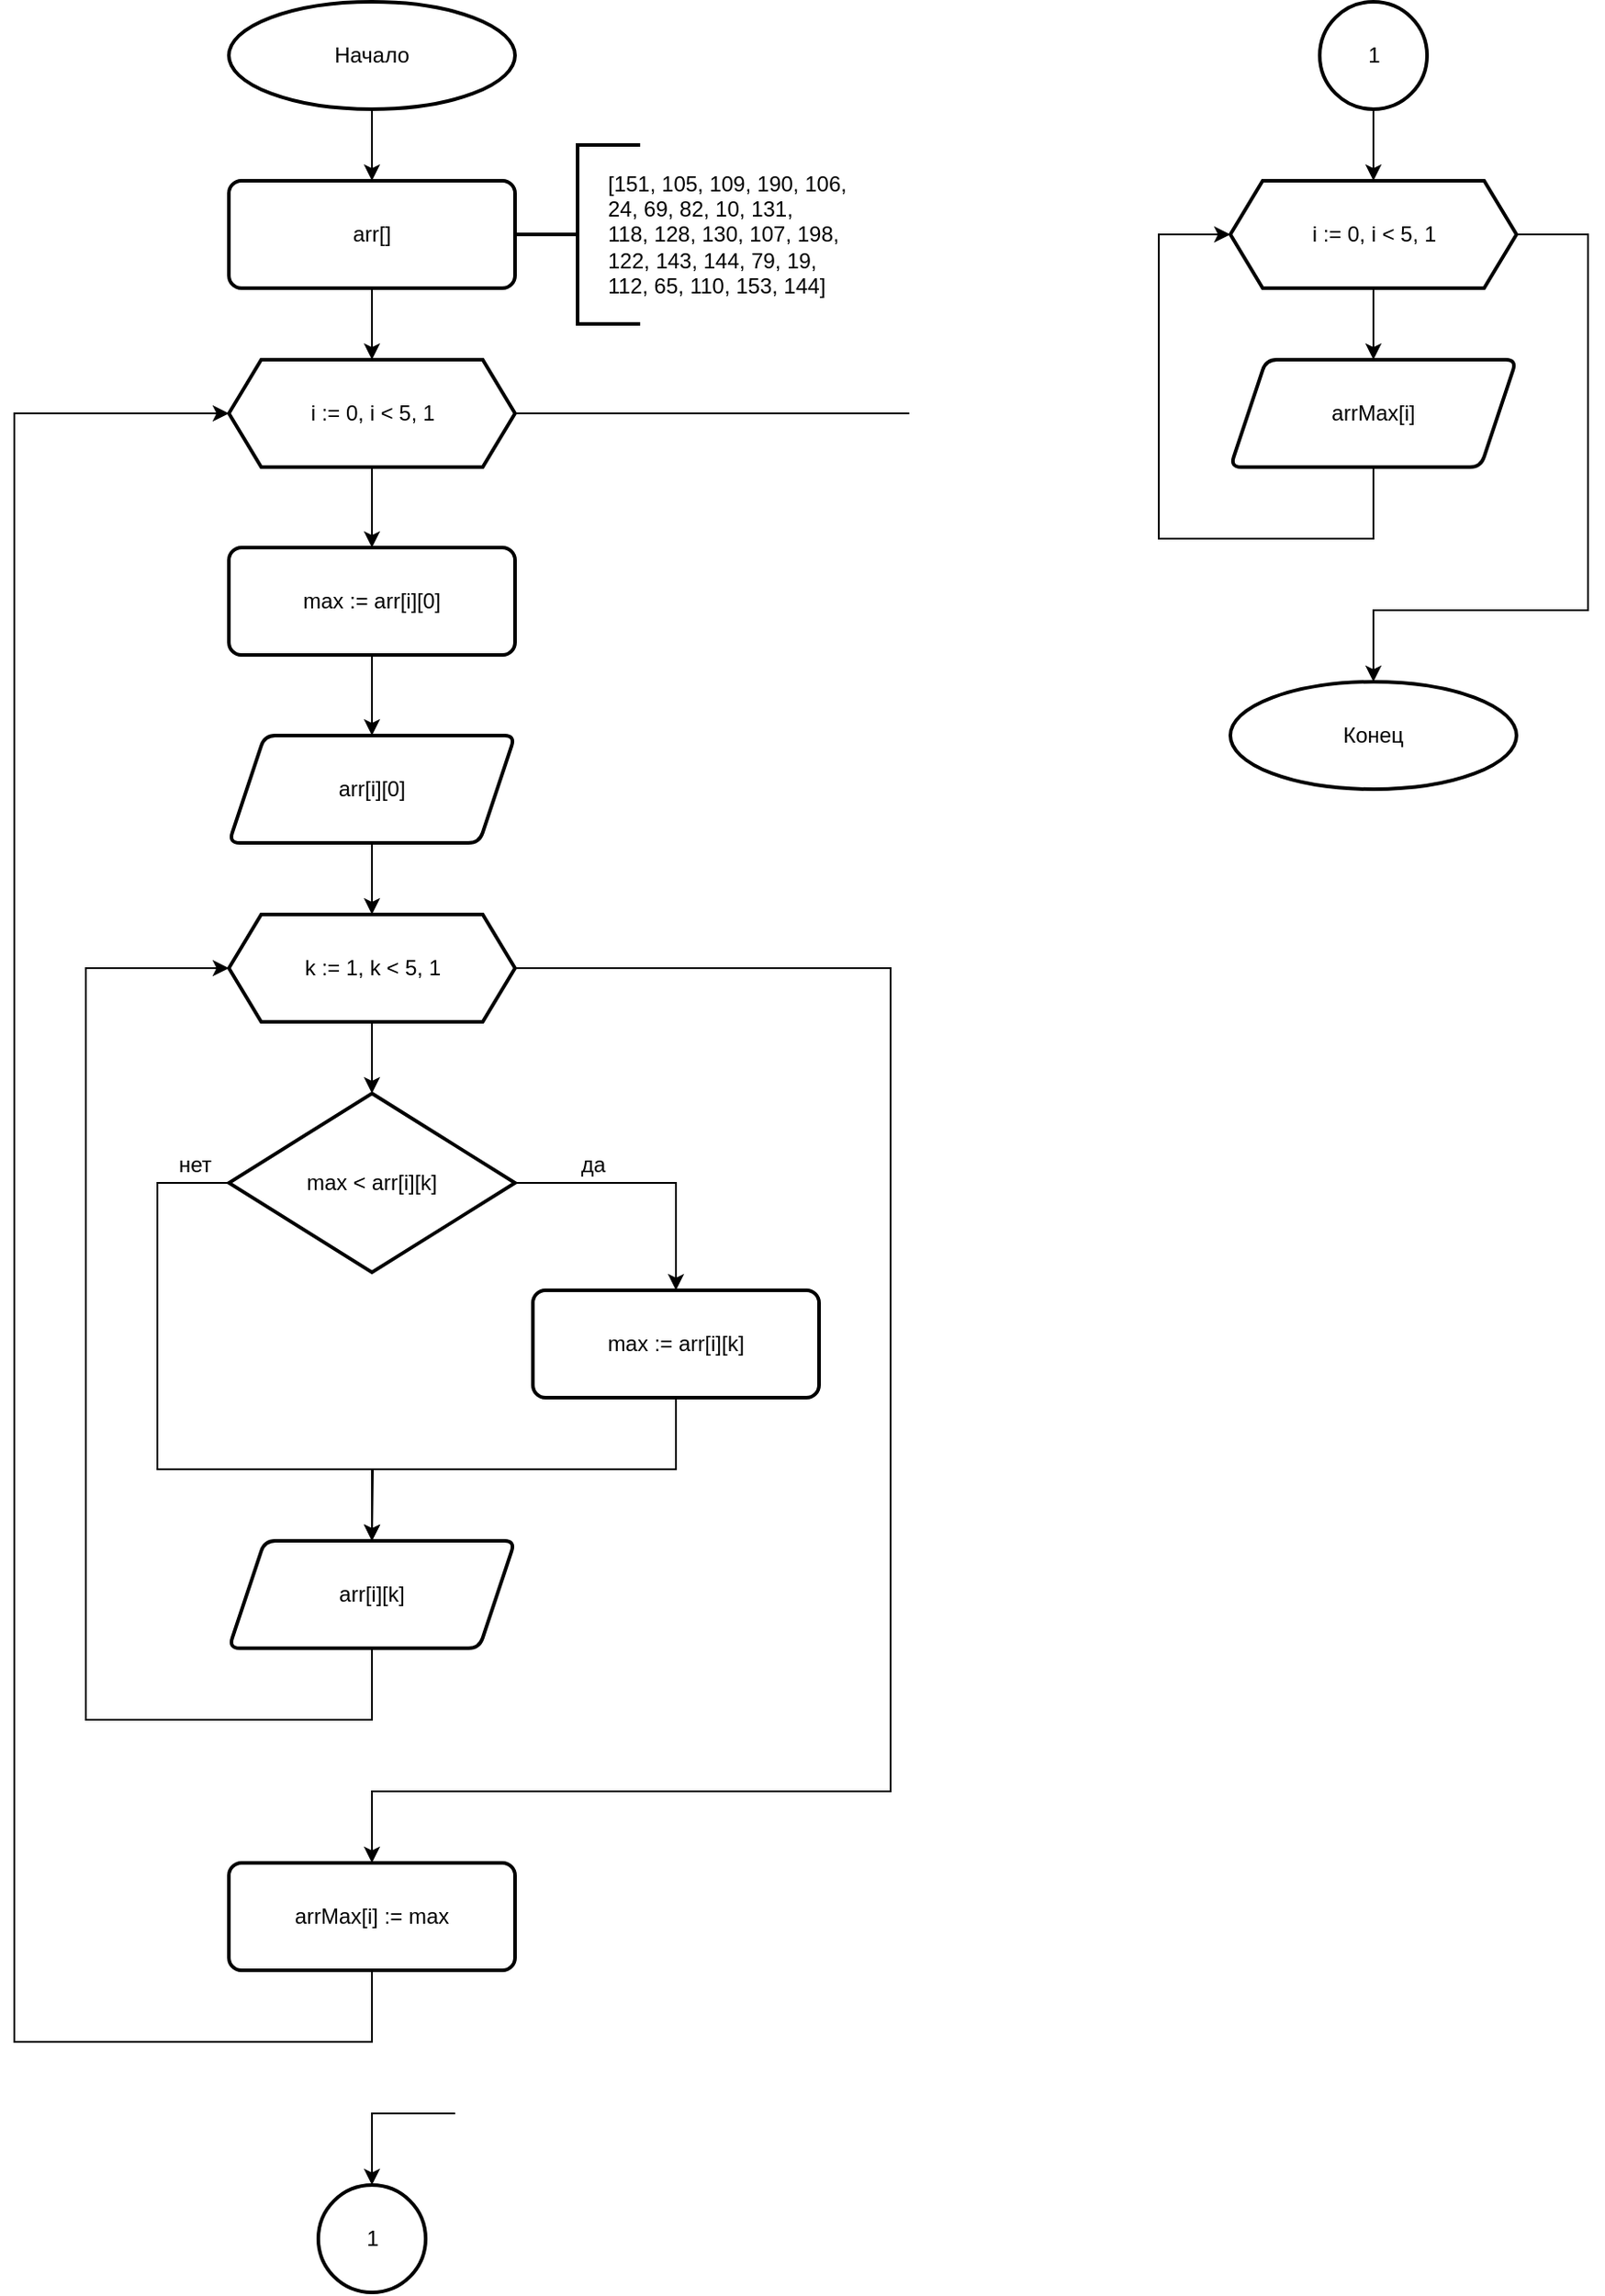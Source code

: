 <mxfile version="12.1.0" type="device" pages="1"><diagram id="0ZEsi1wO_rwgWpsy8rcx" name="Page-1"><mxGraphModel dx="1408" dy="780" grid="1" gridSize="10" guides="1" tooltips="1" connect="1" arrows="1" fold="1" page="1" pageScale="1" pageWidth="1654" pageHeight="2336" math="0" shadow="0"><root><mxCell id="0"/><mxCell id="1" parent="0"/><mxCell id="OpAy0HCm9dno48vXNYkO-1" value="Начало" style="strokeWidth=2;html=1;shape=mxgraph.flowchart.start_1;whiteSpace=wrap;" parent="1" vertex="1"><mxGeometry x="360" y="40" width="160" height="60" as="geometry"/></mxCell><mxCell id="OpAy0HCm9dno48vXNYkO-2" value="arr[]" style="rounded=1;whiteSpace=wrap;html=1;absoluteArcSize=1;arcSize=14;strokeWidth=2;" parent="1" vertex="1"><mxGeometry x="360" y="140" width="160" height="60" as="geometry"/></mxCell><mxCell id="OpAy0HCm9dno48vXNYkO-5" value="" style="strokeWidth=2;html=1;shape=mxgraph.flowchart.annotation_2;align=left;labelPosition=right;pointerEvents=1;connectable=0;" parent="1" vertex="1"><mxGeometry x="520" y="120" width="70" height="100" as="geometry"/></mxCell><mxCell id="OpAy0HCm9dno48vXNYkO-7" value="[151, 105, 109, 190, 106,&amp;nbsp;&lt;br&gt;24, 69, 82, 10, 131,&amp;nbsp;&lt;br&gt;118, 128, 130, 107, 198,&lt;br&gt;122, 143, 144, 79, 19,&lt;br&gt;112, 65, 110, 153, 144]" style="text;html=1;strokeColor=none;fillColor=none;align=left;verticalAlign=middle;whiteSpace=wrap;rounded=0;" parent="1" vertex="1"><mxGeometry x="570" y="130" width="140" height="80" as="geometry"/></mxCell><mxCell id="OpAy0HCm9dno48vXNYkO-8" value="" style="endArrow=classic;html=1;exitX=0.5;exitY=1;exitDx=0;exitDy=0;exitPerimeter=0;entryX=0.5;entryY=0;entryDx=0;entryDy=0;" parent="1" source="OpAy0HCm9dno48vXNYkO-1" target="OpAy0HCm9dno48vXNYkO-2" edge="1"><mxGeometry width="50" height="50" relative="1" as="geometry"><mxPoint x="280" y="170" as="sourcePoint"/><mxPoint x="330" y="120" as="targetPoint"/></mxGeometry></mxCell><mxCell id="OpAy0HCm9dno48vXNYkO-12" value="" style="endArrow=classic;html=1;exitX=0.5;exitY=1;exitDx=0;exitDy=0;entryX=0.5;entryY=0;entryDx=0;entryDy=0;" parent="1" source="OpAy0HCm9dno48vXNYkO-2" target="OpAy0HCm9dno48vXNYkO-19" edge="1"><mxGeometry width="50" height="50" relative="1" as="geometry"><mxPoint x="220" y="310" as="sourcePoint"/><mxPoint x="440" y="240" as="targetPoint"/></mxGeometry></mxCell><mxCell id="OpAy0HCm9dno48vXNYkO-50" style="edgeStyle=orthogonalEdgeStyle;rounded=0;orthogonalLoop=1;jettySize=auto;html=1;exitX=1;exitY=0.5;exitDx=0;exitDy=0;entryX=0.5;entryY=0;entryDx=0;entryDy=0;entryPerimeter=0;" parent="1" source="OpAy0HCm9dno48vXNYkO-19" target="SWM95QLFhIJog893F3Ey-25" edge="1"><mxGeometry relative="1" as="geometry"><Array as="points"><mxPoint x="770" y="270"/><mxPoint x="770" y="1220"/><mxPoint x="440" y="1220"/></Array><mxPoint x="440" y="1250" as="targetPoint"/></mxGeometry></mxCell><mxCell id="SWM95QLFhIJog893F3Ey-10" style="edgeStyle=orthogonalEdgeStyle;rounded=0;orthogonalLoop=1;jettySize=auto;html=1;exitX=0.5;exitY=1;exitDx=0;exitDy=0;entryX=0.5;entryY=0;entryDx=0;entryDy=0;" parent="1" source="OpAy0HCm9dno48vXNYkO-19" target="SWM95QLFhIJog893F3Ey-3" edge="1"><mxGeometry relative="1" as="geometry"/></mxCell><mxCell id="OpAy0HCm9dno48vXNYkO-19" value="i := 0, i &amp;lt; 5, 1" style="verticalLabelPosition=middle;verticalAlign=middle;html=1;strokeWidth=2;shape=hexagon;perimeter=hexagonPerimeter2;arcSize=6;size=0.113;labelPosition=center;align=center;" parent="1" vertex="1"><mxGeometry x="360" y="240" width="160" height="60" as="geometry"/></mxCell><mxCell id="OpAy0HCm9dno48vXNYkO-45" style="edgeStyle=orthogonalEdgeStyle;rounded=0;orthogonalLoop=1;jettySize=auto;html=1;exitX=1;exitY=0.5;exitDx=0;exitDy=0;exitPerimeter=0;entryX=0.5;entryY=0;entryDx=0;entryDy=0;" parent="1" source="OpAy0HCm9dno48vXNYkO-21" target="OpAy0HCm9dno48vXNYkO-22" edge="1"><mxGeometry relative="1" as="geometry"/></mxCell><mxCell id="SWM95QLFhIJog893F3Ey-17" style="edgeStyle=orthogonalEdgeStyle;rounded=0;orthogonalLoop=1;jettySize=auto;html=1;exitX=0;exitY=0.5;exitDx=0;exitDy=0;exitPerimeter=0;entryX=0.5;entryY=0;entryDx=0;entryDy=0;endArrow=classic;endFill=1;" parent="1" source="OpAy0HCm9dno48vXNYkO-21" target="SWM95QLFhIJog893F3Ey-16" edge="1"><mxGeometry relative="1" as="geometry"><Array as="points"><mxPoint x="320" y="700"/><mxPoint x="320" y="860"/><mxPoint x="440" y="860"/></Array></mxGeometry></mxCell><mxCell id="OpAy0HCm9dno48vXNYkO-21" value="max &amp;lt; arr[i][k]" style="strokeWidth=2;html=1;shape=mxgraph.flowchart.decision;whiteSpace=wrap;" parent="1" vertex="1"><mxGeometry x="360" y="650" width="160" height="100" as="geometry"/></mxCell><mxCell id="SWM95QLFhIJog893F3Ey-18" style="edgeStyle=orthogonalEdgeStyle;rounded=0;orthogonalLoop=1;jettySize=auto;html=1;exitX=0.5;exitY=1;exitDx=0;exitDy=0;endArrow=classic;endFill=1;" parent="1" source="OpAy0HCm9dno48vXNYkO-22" edge="1"><mxGeometry relative="1" as="geometry"><mxPoint x="440" y="900" as="targetPoint"/></mxGeometry></mxCell><mxCell id="OpAy0HCm9dno48vXNYkO-22" value="max := arr[i][k]" style="rounded=1;whiteSpace=wrap;html=1;absoluteArcSize=1;arcSize=14;strokeWidth=2;" parent="1" vertex="1"><mxGeometry x="530" y="760" width="160" height="60" as="geometry"/></mxCell><mxCell id="OpAy0HCm9dno48vXNYkO-32" value="да" style="text;html=1;resizable=0;points=[];autosize=1;align=left;verticalAlign=top;spacingTop=-4;" parent="1" vertex="1"><mxGeometry x="555" y="680" width="30" height="20" as="geometry"/></mxCell><mxCell id="OpAy0HCm9dno48vXNYkO-33" value="нет" style="text;html=1;resizable=0;points=[];autosize=1;align=left;verticalAlign=top;spacingTop=-4;" parent="1" vertex="1"><mxGeometry x="330" y="680" width="30" height="20" as="geometry"/></mxCell><mxCell id="OpAy0HCm9dno48vXNYkO-49" value="Конец" style="strokeWidth=2;html=1;shape=mxgraph.flowchart.start_1;whiteSpace=wrap;" parent="1" vertex="1"><mxGeometry x="920" y="420" width="160" height="60" as="geometry"/></mxCell><mxCell id="OpAy0HCm9dno48vXNYkO-62" style="edgeStyle=orthogonalEdgeStyle;rounded=0;orthogonalLoop=1;jettySize=auto;html=1;exitX=1;exitY=0.5;exitDx=0;exitDy=0;entryX=0.5;entryY=0;entryDx=0;entryDy=0;startArrow=none;startFill=0;endArrow=classic;endFill=1;" parent="1" source="OpAy0HCm9dno48vXNYkO-51" target="OpAy0HCm9dno48vXNYkO-64" edge="1"><mxGeometry relative="1" as="geometry"><Array as="points"><mxPoint x="730" y="580"/><mxPoint x="730" y="1040"/><mxPoint x="440" y="1040"/></Array><mxPoint x="440" y="1020" as="targetPoint"/></mxGeometry></mxCell><mxCell id="SWM95QLFhIJog893F3Ey-13" style="edgeStyle=orthogonalEdgeStyle;rounded=0;orthogonalLoop=1;jettySize=auto;html=1;exitX=0.5;exitY=1;exitDx=0;exitDy=0;entryX=0.5;entryY=0;entryDx=0;entryDy=0;entryPerimeter=0;" parent="1" source="OpAy0HCm9dno48vXNYkO-51" target="OpAy0HCm9dno48vXNYkO-21" edge="1"><mxGeometry relative="1" as="geometry"/></mxCell><mxCell id="OpAy0HCm9dno48vXNYkO-51" value="k := 1, k &amp;lt; 5, 1" style="verticalLabelPosition=middle;verticalAlign=middle;html=1;strokeWidth=2;shape=hexagon;perimeter=hexagonPerimeter2;arcSize=6;size=0.113;labelPosition=center;align=center;" parent="1" vertex="1"><mxGeometry x="360" y="550" width="160" height="60" as="geometry"/></mxCell><mxCell id="OpAy0HCm9dno48vXNYkO-66" style="edgeStyle=orthogonalEdgeStyle;rounded=0;orthogonalLoop=1;jettySize=auto;html=1;exitX=0.5;exitY=1;exitDx=0;exitDy=0;entryX=0;entryY=0.5;entryDx=0;entryDy=0;startArrow=none;startFill=0;endArrow=classic;endFill=1;" parent="1" source="OpAy0HCm9dno48vXNYkO-64" target="OpAy0HCm9dno48vXNYkO-19" edge="1"><mxGeometry relative="1" as="geometry"><Array as="points"><mxPoint x="440" y="1180"/><mxPoint x="240" y="1180"/><mxPoint x="240" y="270"/></Array></mxGeometry></mxCell><mxCell id="OpAy0HCm9dno48vXNYkO-64" value="arrMax[i] := max" style="rounded=1;whiteSpace=wrap;html=1;absoluteArcSize=1;arcSize=14;strokeWidth=2;" parent="1" vertex="1"><mxGeometry x="360" y="1080" width="160" height="60" as="geometry"/></mxCell><mxCell id="SWM95QLFhIJog893F3Ey-11" style="edgeStyle=orthogonalEdgeStyle;rounded=0;orthogonalLoop=1;jettySize=auto;html=1;exitX=0.5;exitY=1;exitDx=0;exitDy=0;entryX=0.5;entryY=0;entryDx=0;entryDy=0;" parent="1" source="SWM95QLFhIJog893F3Ey-3" target="SWM95QLFhIJog893F3Ey-8" edge="1"><mxGeometry relative="1" as="geometry"/></mxCell><mxCell id="SWM95QLFhIJog893F3Ey-3" value="max := arr[i][0]" style="rounded=1;whiteSpace=wrap;html=1;absoluteArcSize=1;arcSize=14;strokeWidth=2;" parent="1" vertex="1"><mxGeometry x="360" y="345" width="160" height="60" as="geometry"/></mxCell><mxCell id="SWM95QLFhIJog893F3Ey-12" style="edgeStyle=orthogonalEdgeStyle;rounded=0;orthogonalLoop=1;jettySize=auto;html=1;exitX=0.5;exitY=1;exitDx=0;exitDy=0;entryX=0.5;entryY=0;entryDx=0;entryDy=0;" parent="1" source="SWM95QLFhIJog893F3Ey-8" target="OpAy0HCm9dno48vXNYkO-51" edge="1"><mxGeometry relative="1" as="geometry"/></mxCell><mxCell id="SWM95QLFhIJog893F3Ey-8" value="arr[i][0]" style="verticalLabelPosition=middle;verticalAlign=middle;html=1;strokeWidth=2;shape=parallelogram;perimeter=parallelogramPerimeter;whiteSpace=wrap;rounded=1;arcSize=12;size=0.125;labelPosition=center;align=center;" parent="1" vertex="1"><mxGeometry x="360" y="450" width="160" height="60" as="geometry"/></mxCell><mxCell id="SWM95QLFhIJog893F3Ey-21" style="edgeStyle=orthogonalEdgeStyle;rounded=0;orthogonalLoop=1;jettySize=auto;html=1;exitX=0.5;exitY=1;exitDx=0;exitDy=0;entryX=0.5;entryY=0;entryDx=0;entryDy=0;endArrow=classic;endFill=1;" parent="1" source="SWM95QLFhIJog893F3Ey-15" target="SWM95QLFhIJog893F3Ey-20" edge="1"><mxGeometry relative="1" as="geometry"/></mxCell><mxCell id="SWM95QLFhIJog893F3Ey-23" style="edgeStyle=orthogonalEdgeStyle;rounded=0;orthogonalLoop=1;jettySize=auto;html=1;exitX=1;exitY=0.5;exitDx=0;exitDy=0;endArrow=classic;endFill=1;" parent="1" source="SWM95QLFhIJog893F3Ey-15" target="OpAy0HCm9dno48vXNYkO-49" edge="1"><mxGeometry relative="1" as="geometry"><Array as="points"><mxPoint x="1120" y="170"/><mxPoint x="1120" y="380"/><mxPoint x="1000" y="380"/></Array></mxGeometry></mxCell><mxCell id="SWM95QLFhIJog893F3Ey-15" value="i := 0, i &amp;lt; 5, 1" style="verticalLabelPosition=middle;verticalAlign=middle;html=1;strokeWidth=2;shape=hexagon;perimeter=hexagonPerimeter2;arcSize=6;size=0.113;labelPosition=center;align=center;" parent="1" vertex="1"><mxGeometry x="920" y="140" width="160" height="60" as="geometry"/></mxCell><mxCell id="SWM95QLFhIJog893F3Ey-19" style="edgeStyle=orthogonalEdgeStyle;rounded=0;orthogonalLoop=1;jettySize=auto;html=1;exitX=0.5;exitY=1;exitDx=0;exitDy=0;entryX=0;entryY=0.5;entryDx=0;entryDy=0;endArrow=classic;endFill=1;" parent="1" source="SWM95QLFhIJog893F3Ey-16" target="OpAy0HCm9dno48vXNYkO-51" edge="1"><mxGeometry relative="1" as="geometry"><Array as="points"><mxPoint x="440" y="1000"/><mxPoint x="280" y="1000"/><mxPoint x="280" y="580"/></Array></mxGeometry></mxCell><mxCell id="SWM95QLFhIJog893F3Ey-16" value="arr[i][k]" style="verticalLabelPosition=middle;verticalAlign=middle;html=1;strokeWidth=2;shape=parallelogram;perimeter=parallelogramPerimeter;whiteSpace=wrap;rounded=1;arcSize=12;size=0.125;labelPosition=center;align=center;" parent="1" vertex="1"><mxGeometry x="360" y="900" width="160" height="60" as="geometry"/></mxCell><mxCell id="SWM95QLFhIJog893F3Ey-22" style="edgeStyle=orthogonalEdgeStyle;rounded=0;orthogonalLoop=1;jettySize=auto;html=1;exitX=0.5;exitY=1;exitDx=0;exitDy=0;entryX=0;entryY=0.5;entryDx=0;entryDy=0;endArrow=classic;endFill=1;" parent="1" source="SWM95QLFhIJog893F3Ey-20" target="SWM95QLFhIJog893F3Ey-15" edge="1"><mxGeometry relative="1" as="geometry"><Array as="points"><mxPoint x="1000" y="340"/><mxPoint x="880" y="340"/><mxPoint x="880" y="170"/></Array></mxGeometry></mxCell><mxCell id="SWM95QLFhIJog893F3Ey-20" value="arrMax[i]" style="verticalLabelPosition=middle;verticalAlign=middle;html=1;strokeWidth=2;shape=parallelogram;perimeter=parallelogramPerimeter;whiteSpace=wrap;rounded=1;arcSize=12;size=0.125;labelPosition=center;align=center;" parent="1" vertex="1"><mxGeometry x="920" y="240" width="160" height="60" as="geometry"/></mxCell><mxCell id="SWM95QLFhIJog893F3Ey-26" style="edgeStyle=orthogonalEdgeStyle;rounded=0;orthogonalLoop=1;jettySize=auto;html=1;exitX=0.5;exitY=1;exitDx=0;exitDy=0;exitPerimeter=0;entryX=0.5;entryY=0;entryDx=0;entryDy=0;endArrow=classic;endFill=1;" parent="1" source="SWM95QLFhIJog893F3Ey-24" target="SWM95QLFhIJog893F3Ey-15" edge="1"><mxGeometry relative="1" as="geometry"/></mxCell><mxCell id="SWM95QLFhIJog893F3Ey-24" value="1" style="verticalLabelPosition=middle;verticalAlign=middle;html=1;strokeWidth=2;shape=mxgraph.flowchart.on-page_reference;labelPosition=center;align=center;" parent="1" vertex="1"><mxGeometry x="970" y="40" width="60" height="60" as="geometry"/></mxCell><mxCell id="SWM95QLFhIJog893F3Ey-25" value="1" style="verticalLabelPosition=middle;verticalAlign=middle;html=1;strokeWidth=2;shape=mxgraph.flowchart.on-page_reference;labelPosition=center;align=center;" parent="1" vertex="1"><mxGeometry x="410" y="1260" width="60" height="60" as="geometry"/></mxCell></root></mxGraphModel></diagram></mxfile>